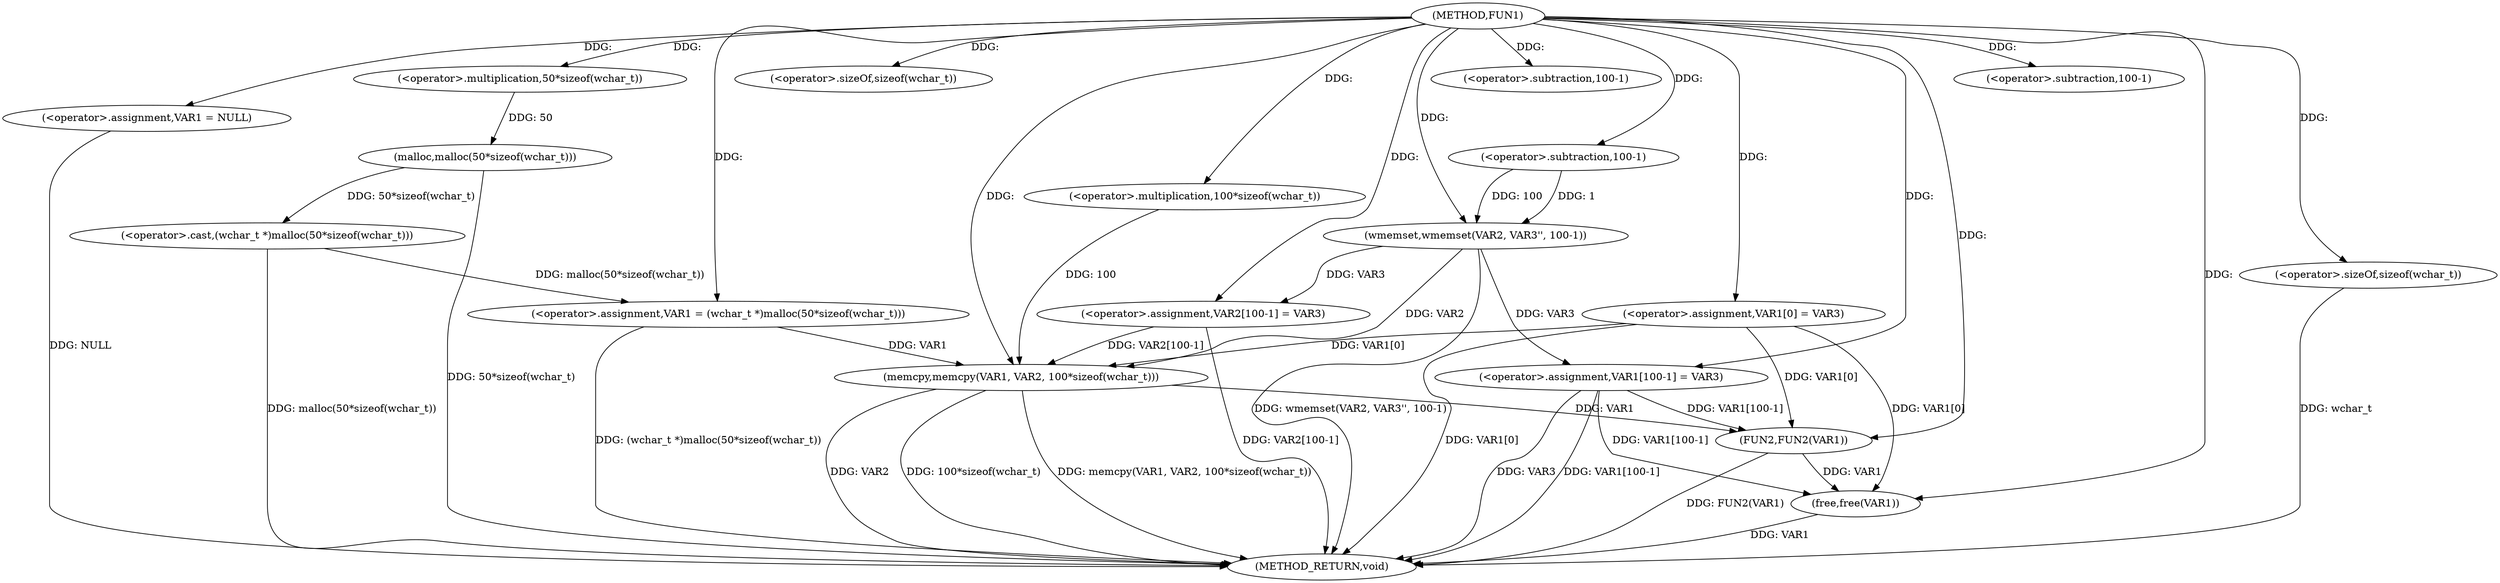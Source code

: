 digraph FUN1 {  
"1000100" [label = "(METHOD,FUN1)" ]
"1000155" [label = "(METHOD_RETURN,void)" ]
"1000103" [label = "(<operator>.assignment,VAR1 = NULL)" ]
"1000108" [label = "(<operator>.assignment,VAR1 = (wchar_t *)malloc(50*sizeof(wchar_t)))" ]
"1000110" [label = "(<operator>.cast,(wchar_t *)malloc(50*sizeof(wchar_t)))" ]
"1000112" [label = "(malloc,malloc(50*sizeof(wchar_t)))" ]
"1000113" [label = "(<operator>.multiplication,50*sizeof(wchar_t))" ]
"1000115" [label = "(<operator>.sizeOf,sizeof(wchar_t))" ]
"1000117" [label = "(<operator>.assignment,VAR1[0] = VAR3)" ]
"1000124" [label = "(wmemset,wmemset(VAR2, VAR3'', 100-1))" ]
"1000127" [label = "(<operator>.subtraction,100-1)" ]
"1000130" [label = "(<operator>.assignment,VAR2[100-1] = VAR3)" ]
"1000133" [label = "(<operator>.subtraction,100-1)" ]
"1000137" [label = "(memcpy,memcpy(VAR1, VAR2, 100*sizeof(wchar_t)))" ]
"1000140" [label = "(<operator>.multiplication,100*sizeof(wchar_t))" ]
"1000142" [label = "(<operator>.sizeOf,sizeof(wchar_t))" ]
"1000144" [label = "(<operator>.assignment,VAR1[100-1] = VAR3)" ]
"1000147" [label = "(<operator>.subtraction,100-1)" ]
"1000151" [label = "(FUN2,FUN2(VAR1))" ]
"1000153" [label = "(free,free(VAR1))" ]
  "1000151" -> "1000155"  [ label = "DDG: FUN2(VAR1)"] 
  "1000103" -> "1000155"  [ label = "DDG: NULL"] 
  "1000137" -> "1000155"  [ label = "DDG: VAR2"] 
  "1000137" -> "1000155"  [ label = "DDG: 100*sizeof(wchar_t)"] 
  "1000117" -> "1000155"  [ label = "DDG: VAR1[0]"] 
  "1000110" -> "1000155"  [ label = "DDG: malloc(50*sizeof(wchar_t))"] 
  "1000153" -> "1000155"  [ label = "DDG: VAR1"] 
  "1000144" -> "1000155"  [ label = "DDG: VAR3"] 
  "1000137" -> "1000155"  [ label = "DDG: memcpy(VAR1, VAR2, 100*sizeof(wchar_t))"] 
  "1000112" -> "1000155"  [ label = "DDG: 50*sizeof(wchar_t)"] 
  "1000108" -> "1000155"  [ label = "DDG: (wchar_t *)malloc(50*sizeof(wchar_t))"] 
  "1000142" -> "1000155"  [ label = "DDG: wchar_t"] 
  "1000144" -> "1000155"  [ label = "DDG: VAR1[100-1]"] 
  "1000130" -> "1000155"  [ label = "DDG: VAR2[100-1]"] 
  "1000124" -> "1000155"  [ label = "DDG: wmemset(VAR2, VAR3'', 100-1)"] 
  "1000100" -> "1000103"  [ label = "DDG: "] 
  "1000110" -> "1000108"  [ label = "DDG: malloc(50*sizeof(wchar_t))"] 
  "1000100" -> "1000108"  [ label = "DDG: "] 
  "1000112" -> "1000110"  [ label = "DDG: 50*sizeof(wchar_t)"] 
  "1000113" -> "1000112"  [ label = "DDG: 50"] 
  "1000100" -> "1000113"  [ label = "DDG: "] 
  "1000100" -> "1000115"  [ label = "DDG: "] 
  "1000100" -> "1000117"  [ label = "DDG: "] 
  "1000100" -> "1000124"  [ label = "DDG: "] 
  "1000127" -> "1000124"  [ label = "DDG: 100"] 
  "1000127" -> "1000124"  [ label = "DDG: 1"] 
  "1000100" -> "1000127"  [ label = "DDG: "] 
  "1000124" -> "1000130"  [ label = "DDG: VAR3"] 
  "1000100" -> "1000130"  [ label = "DDG: "] 
  "1000100" -> "1000133"  [ label = "DDG: "] 
  "1000117" -> "1000137"  [ label = "DDG: VAR1[0]"] 
  "1000108" -> "1000137"  [ label = "DDG: VAR1"] 
  "1000100" -> "1000137"  [ label = "DDG: "] 
  "1000124" -> "1000137"  [ label = "DDG: VAR2"] 
  "1000130" -> "1000137"  [ label = "DDG: VAR2[100-1]"] 
  "1000140" -> "1000137"  [ label = "DDG: 100"] 
  "1000100" -> "1000140"  [ label = "DDG: "] 
  "1000100" -> "1000142"  [ label = "DDG: "] 
  "1000100" -> "1000144"  [ label = "DDG: "] 
  "1000124" -> "1000144"  [ label = "DDG: VAR3"] 
  "1000100" -> "1000147"  [ label = "DDG: "] 
  "1000117" -> "1000151"  [ label = "DDG: VAR1[0]"] 
  "1000144" -> "1000151"  [ label = "DDG: VAR1[100-1]"] 
  "1000137" -> "1000151"  [ label = "DDG: VAR1"] 
  "1000100" -> "1000151"  [ label = "DDG: "] 
  "1000151" -> "1000153"  [ label = "DDG: VAR1"] 
  "1000117" -> "1000153"  [ label = "DDG: VAR1[0]"] 
  "1000144" -> "1000153"  [ label = "DDG: VAR1[100-1]"] 
  "1000100" -> "1000153"  [ label = "DDG: "] 
}
